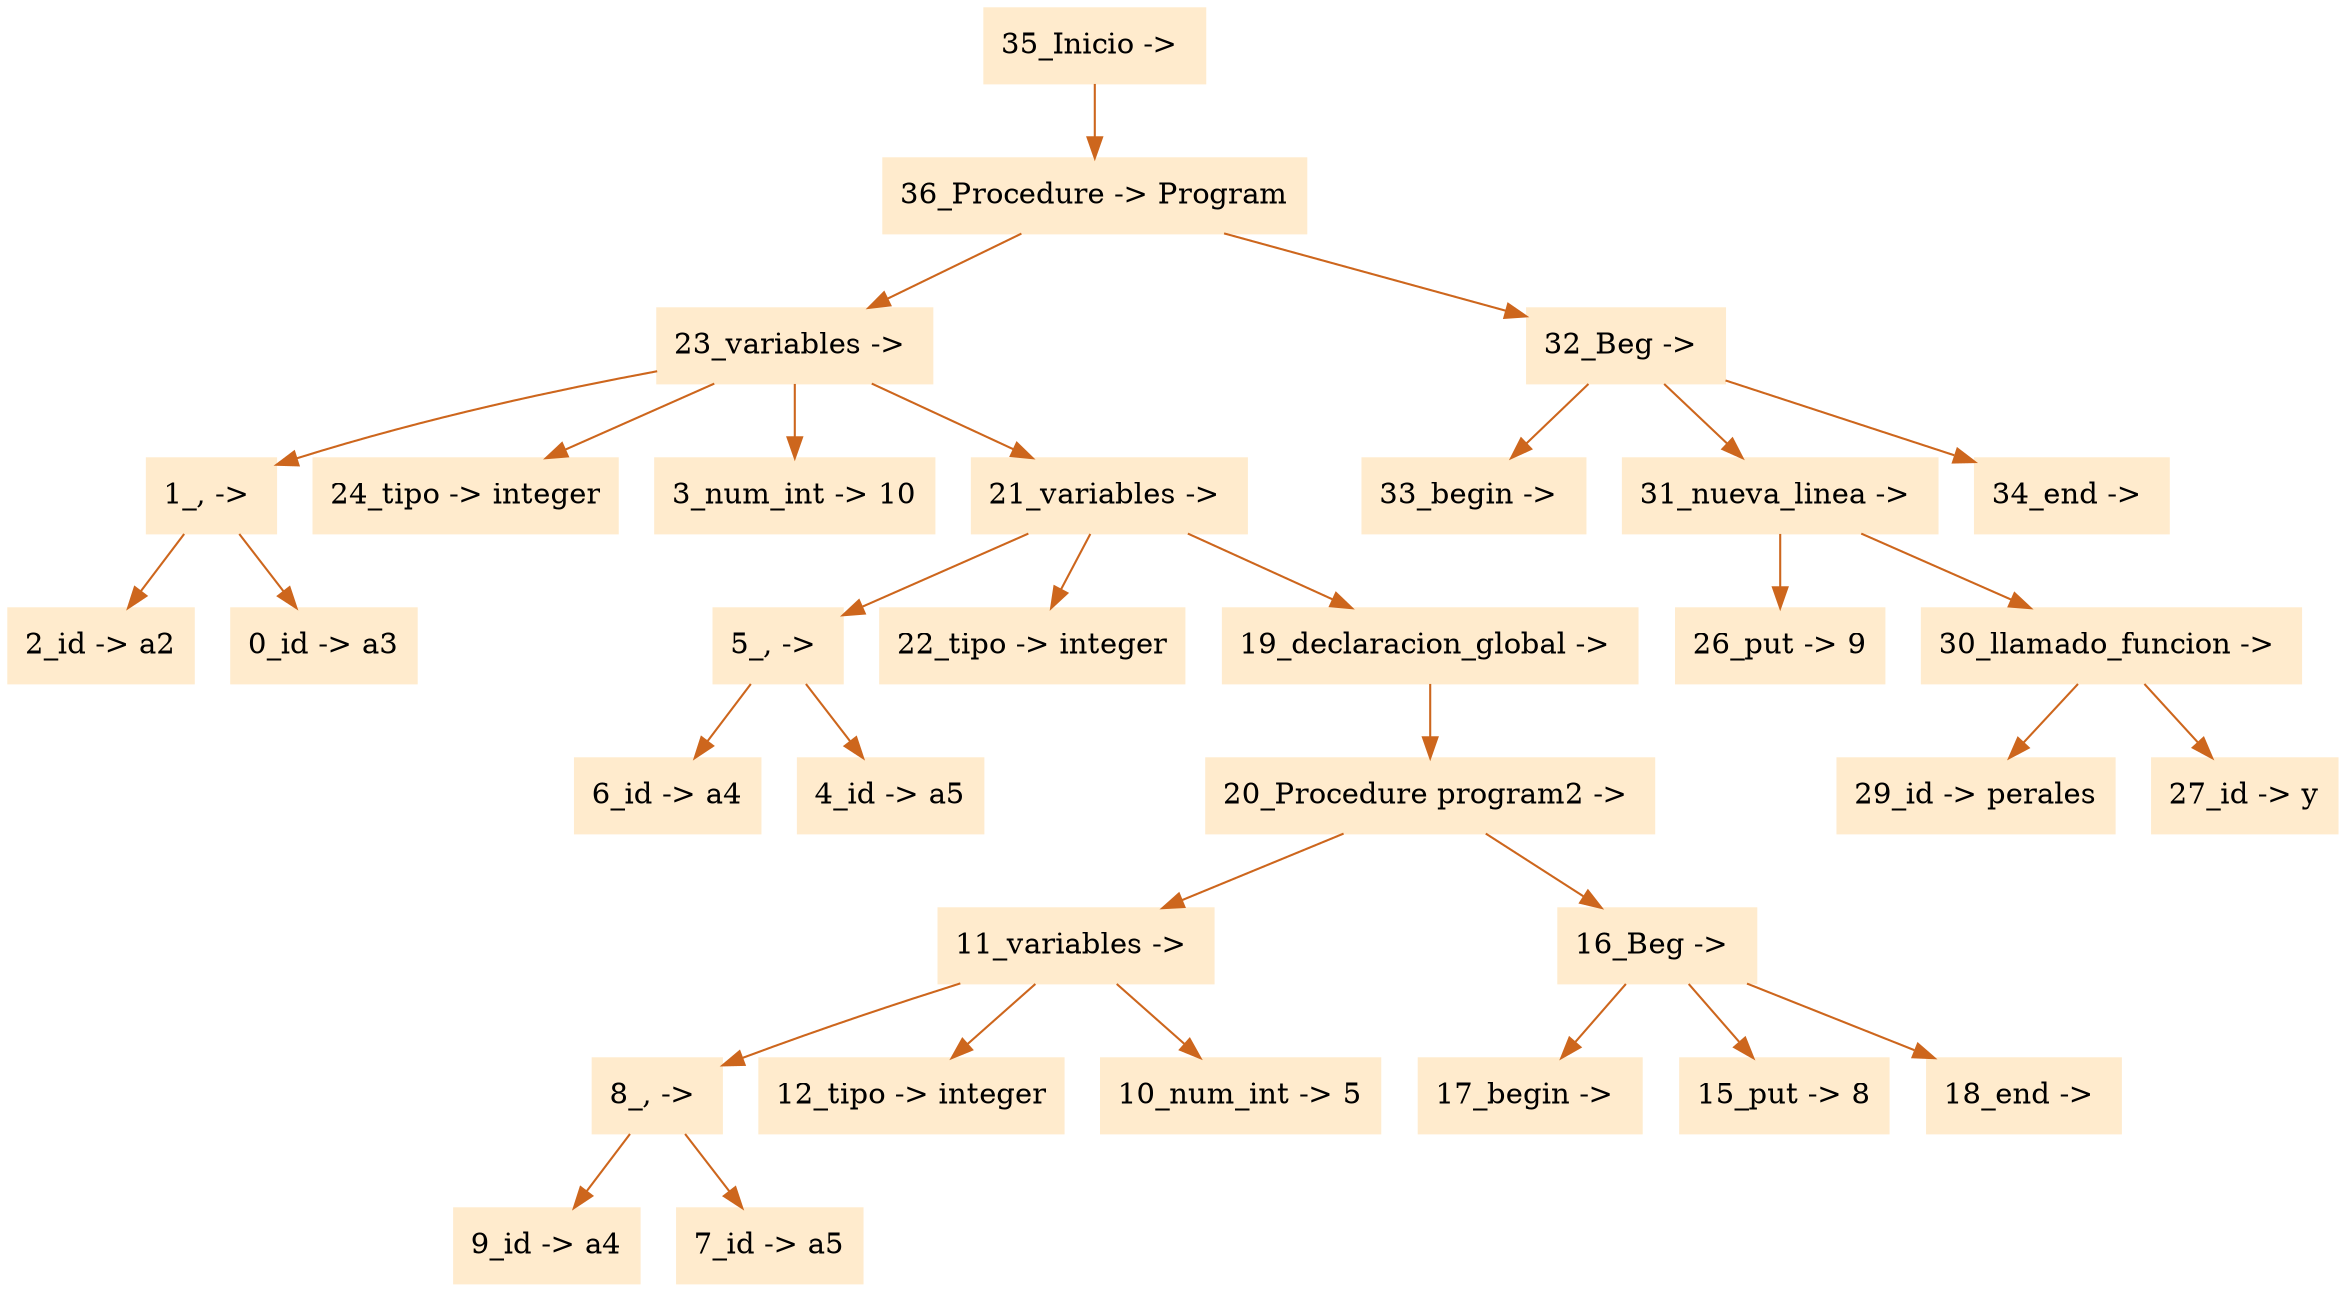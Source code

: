 digraph G {node[shape=box, style=filled, color=blanchedalmond]; edge[color=chocolate3];rankdir=UD 

"35_Inicio -> "->"36_Procedure -> Program"
"36_Procedure -> Program"->"23_variables -> "
"23_variables -> "->"1_, -> "
"1_, -> "->"2_id -> a2"
"1_, -> "->"0_id -> a3"
"23_variables -> "->"24_tipo -> integer"
"23_variables -> "->"3_num_int -> 10"
"23_variables -> "->"21_variables -> "
"21_variables -> "->"5_, -> "
"5_, -> "->"6_id -> a4"
"5_, -> "->"4_id -> a5"
"21_variables -> "->"22_tipo -> integer"
"21_variables -> "->"19_declaracion_global -> "
"19_declaracion_global -> "->"20_Procedure program2 -> "
"20_Procedure program2 -> "->"11_variables -> "
"11_variables -> "->"8_, -> "
"8_, -> "->"9_id -> a4"
"8_, -> "->"7_id -> a5"
"11_variables -> "->"12_tipo -> integer"
"11_variables -> "->"10_num_int -> 5"
"20_Procedure program2 -> "->"16_Beg -> "
"16_Beg -> "->"17_begin -> "
"16_Beg -> "->"15_put -> 8"
"16_Beg -> "->"18_end -> "
"36_Procedure -> Program"->"32_Beg -> "
"32_Beg -> "->"33_begin -> "
"32_Beg -> "->"31_nueva_linea -> "
"31_nueva_linea -> "->"26_put -> 9"
"31_nueva_linea -> "->"30_llamado_funcion -> "
"30_llamado_funcion -> "->"29_id -> perales"
"30_llamado_funcion -> "->"27_id -> y"
"32_Beg -> "->"34_end -> "


}
